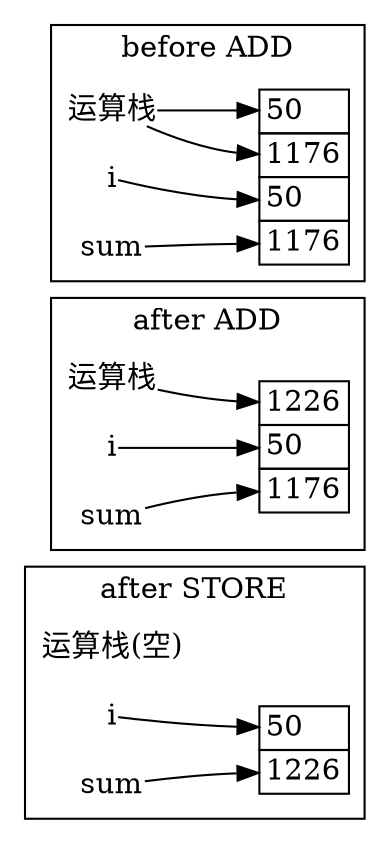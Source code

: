 digraph {
  node [shape=plain]
  rankdir=LR

  c [label=<<table border="0" cellborder="1" cellspacing="0">
    <tr><td port="2" align="left">50</td></tr>
    <tr><td port="3" align="left">1226</td></tr>
  </table>>]

  b [label=<<table border="0" cellborder="1" cellspacing="0">
    <tr><td port="0" align="left">1226</td></tr>
    <tr><td port="2" align="left">50</td></tr>
    <tr><td port="3" align="left">1176</td></tr>
  </table>>]

  a [label=<<table border="0" cellborder="1" cellspacing="0">
    <tr><td port="0" align="left">50</td></tr>
    <tr><td port="1" align="left">1176</td></tr>
    <tr><td port="2" align="left">50</td></tr>
    <tr><td port="3" align="left">1176</td></tr>
  </table>>]

  subgraph cluster_0 {
    label = "before ADD"
    a  
    运算栈1 -> a:0
    运算栈1 -> a:1
    i1 -> a:2
    sum1 -> a:3
    运算栈1[label = "运算栈"]
    i1[label = "i"]
    sum1[label = "sum"]
  }

  subgraph cluster_1 {
    label = "after ADD"
    b  
    运算栈2 -> b:0
    i2 -> b:2
    sum2-> b:3
    运算栈2[label = "运算栈"]
    i2[label = "i"]
    sum2[label = "sum"]
  }

  subgraph cluster_2 {
    label = "after STORE"
    c
    运算栈3
    i3 -> c:2
    sum3-> c:3
    运算栈3[label = "运算栈(空)"]
    i3[label = "i"]
    sum3[label = "sum"]
  }
}